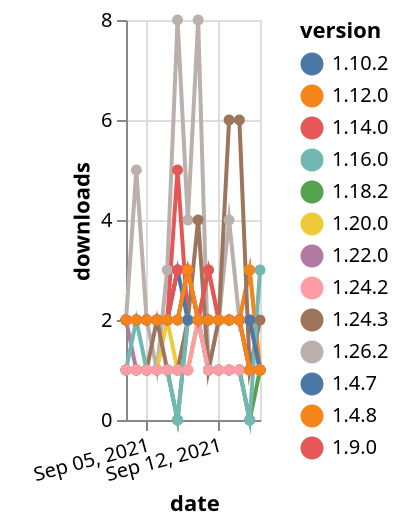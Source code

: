 {"$schema": "https://vega.github.io/schema/vega-lite/v5.json", "description": "A simple bar chart with embedded data.", "data": {"values": [{"date": "2021-09-03", "total": 206, "delta": 2, "version": "1.26.2"}, {"date": "2021-09-04", "total": 211, "delta": 5, "version": "1.26.2"}, {"date": "2021-09-05", "total": 213, "delta": 2, "version": "1.26.2"}, {"date": "2021-09-06", "total": 214, "delta": 1, "version": "1.26.2"}, {"date": "2021-09-07", "total": 217, "delta": 3, "version": "1.26.2"}, {"date": "2021-09-08", "total": 225, "delta": 8, "version": "1.26.2"}, {"date": "2021-09-09", "total": 229, "delta": 4, "version": "1.26.2"}, {"date": "2021-09-10", "total": 237, "delta": 8, "version": "1.26.2"}, {"date": "2021-09-11", "total": 238, "delta": 1, "version": "1.26.2"}, {"date": "2021-09-12", "total": 240, "delta": 2, "version": "1.26.2"}, {"date": "2021-09-13", "total": 244, "delta": 4, "version": "1.26.2"}, {"date": "2021-09-14", "total": 246, "delta": 2, "version": "1.26.2"}, {"date": "2021-09-15", "total": 249, "delta": 3, "version": "1.26.2"}, {"date": "2021-09-16", "total": 250, "delta": 1, "version": "1.26.2"}, {"date": "2021-09-03", "total": 2613, "delta": 2, "version": "1.10.2"}, {"date": "2021-09-04", "total": 2615, "delta": 2, "version": "1.10.2"}, {"date": "2021-09-05", "total": 2617, "delta": 2, "version": "1.10.2"}, {"date": "2021-09-06", "total": 2619, "delta": 2, "version": "1.10.2"}, {"date": "2021-09-07", "total": 2621, "delta": 2, "version": "1.10.2"}, {"date": "2021-09-08", "total": 2623, "delta": 2, "version": "1.10.2"}, {"date": "2021-09-09", "total": 2626, "delta": 3, "version": "1.10.2"}, {"date": "2021-09-10", "total": 2628, "delta": 2, "version": "1.10.2"}, {"date": "2021-09-11", "total": 2630, "delta": 2, "version": "1.10.2"}, {"date": "2021-09-12", "total": 2632, "delta": 2, "version": "1.10.2"}, {"date": "2021-09-13", "total": 2634, "delta": 2, "version": "1.10.2"}, {"date": "2021-09-14", "total": 2636, "delta": 2, "version": "1.10.2"}, {"date": "2021-09-15", "total": 2637, "delta": 1, "version": "1.10.2"}, {"date": "2021-09-16", "total": 2638, "delta": 1, "version": "1.10.2"}, {"date": "2021-09-03", "total": 3242, "delta": 2, "version": "1.4.8"}, {"date": "2021-09-04", "total": 3244, "delta": 2, "version": "1.4.8"}, {"date": "2021-09-05", "total": 3246, "delta": 2, "version": "1.4.8"}, {"date": "2021-09-06", "total": 3248, "delta": 2, "version": "1.4.8"}, {"date": "2021-09-07", "total": 3250, "delta": 2, "version": "1.4.8"}, {"date": "2021-09-08", "total": 3253, "delta": 3, "version": "1.4.8"}, {"date": "2021-09-09", "total": 3256, "delta": 3, "version": "1.4.8"}, {"date": "2021-09-10", "total": 3258, "delta": 2, "version": "1.4.8"}, {"date": "2021-09-11", "total": 3261, "delta": 3, "version": "1.4.8"}, {"date": "2021-09-12", "total": 3263, "delta": 2, "version": "1.4.8"}, {"date": "2021-09-13", "total": 3265, "delta": 2, "version": "1.4.8"}, {"date": "2021-09-14", "total": 3267, "delta": 2, "version": "1.4.8"}, {"date": "2021-09-15", "total": 3270, "delta": 3, "version": "1.4.8"}, {"date": "2021-09-16", "total": 3271, "delta": 1, "version": "1.4.8"}, {"date": "2021-09-03", "total": 315, "delta": 2, "version": "1.22.0"}, {"date": "2021-09-04", "total": 316, "delta": 1, "version": "1.22.0"}, {"date": "2021-09-05", "total": 317, "delta": 1, "version": "1.22.0"}, {"date": "2021-09-06", "total": 318, "delta": 1, "version": "1.22.0"}, {"date": "2021-09-07", "total": 319, "delta": 1, "version": "1.22.0"}, {"date": "2021-09-08", "total": 320, "delta": 1, "version": "1.22.0"}, {"date": "2021-09-09", "total": 321, "delta": 1, "version": "1.22.0"}, {"date": "2021-09-10", "total": 323, "delta": 2, "version": "1.22.0"}, {"date": "2021-09-11", "total": 324, "delta": 1, "version": "1.22.0"}, {"date": "2021-09-12", "total": 325, "delta": 1, "version": "1.22.0"}, {"date": "2021-09-13", "total": 326, "delta": 1, "version": "1.22.0"}, {"date": "2021-09-14", "total": 327, "delta": 1, "version": "1.22.0"}, {"date": "2021-09-15", "total": 328, "delta": 1, "version": "1.22.0"}, {"date": "2021-09-16", "total": 329, "delta": 1, "version": "1.22.0"}, {"date": "2021-09-03", "total": 297, "delta": 1, "version": "1.18.2"}, {"date": "2021-09-04", "total": 298, "delta": 1, "version": "1.18.2"}, {"date": "2021-09-05", "total": 299, "delta": 1, "version": "1.18.2"}, {"date": "2021-09-06", "total": 300, "delta": 1, "version": "1.18.2"}, {"date": "2021-09-07", "total": 301, "delta": 1, "version": "1.18.2"}, {"date": "2021-09-08", "total": 301, "delta": 0, "version": "1.18.2"}, {"date": "2021-09-09", "total": 303, "delta": 2, "version": "1.18.2"}, {"date": "2021-09-10", "total": 305, "delta": 2, "version": "1.18.2"}, {"date": "2021-09-11", "total": 306, "delta": 1, "version": "1.18.2"}, {"date": "2021-09-12", "total": 307, "delta": 1, "version": "1.18.2"}, {"date": "2021-09-13", "total": 308, "delta": 1, "version": "1.18.2"}, {"date": "2021-09-14", "total": 309, "delta": 1, "version": "1.18.2"}, {"date": "2021-09-15", "total": 309, "delta": 0, "version": "1.18.2"}, {"date": "2021-09-16", "total": 310, "delta": 1, "version": "1.18.2"}, {"date": "2021-09-03", "total": 3878, "delta": 2, "version": "1.9.0"}, {"date": "2021-09-04", "total": 3880, "delta": 2, "version": "1.9.0"}, {"date": "2021-09-05", "total": 3882, "delta": 2, "version": "1.9.0"}, {"date": "2021-09-06", "total": 3884, "delta": 2, "version": "1.9.0"}, {"date": "2021-09-07", "total": 3886, "delta": 2, "version": "1.9.0"}, {"date": "2021-09-08", "total": 3891, "delta": 5, "version": "1.9.0"}, {"date": "2021-09-09", "total": 3893, "delta": 2, "version": "1.9.0"}, {"date": "2021-09-10", "total": 3895, "delta": 2, "version": "1.9.0"}, {"date": "2021-09-11", "total": 3897, "delta": 2, "version": "1.9.0"}, {"date": "2021-09-12", "total": 3899, "delta": 2, "version": "1.9.0"}, {"date": "2021-09-13", "total": 3901, "delta": 2, "version": "1.9.0"}, {"date": "2021-09-14", "total": 3903, "delta": 2, "version": "1.9.0"}, {"date": "2021-09-15", "total": 3905, "delta": 2, "version": "1.9.0"}, {"date": "2021-09-16", "total": 3906, "delta": 1, "version": "1.9.0"}, {"date": "2021-09-03", "total": 435, "delta": 1, "version": "1.20.0"}, {"date": "2021-09-04", "total": 436, "delta": 1, "version": "1.20.0"}, {"date": "2021-09-05", "total": 437, "delta": 1, "version": "1.20.0"}, {"date": "2021-09-06", "total": 438, "delta": 1, "version": "1.20.0"}, {"date": "2021-09-07", "total": 440, "delta": 2, "version": "1.20.0"}, {"date": "2021-09-08", "total": 441, "delta": 1, "version": "1.20.0"}, {"date": "2021-09-09", "total": 442, "delta": 1, "version": "1.20.0"}, {"date": "2021-09-10", "total": 444, "delta": 2, "version": "1.20.0"}, {"date": "2021-09-11", "total": 445, "delta": 1, "version": "1.20.0"}, {"date": "2021-09-12", "total": 446, "delta": 1, "version": "1.20.0"}, {"date": "2021-09-13", "total": 447, "delta": 1, "version": "1.20.0"}, {"date": "2021-09-14", "total": 448, "delta": 1, "version": "1.20.0"}, {"date": "2021-09-15", "total": 449, "delta": 1, "version": "1.20.0"}, {"date": "2021-09-16", "total": 450, "delta": 1, "version": "1.20.0"}, {"date": "2021-09-03", "total": 284, "delta": 1, "version": "1.24.3"}, {"date": "2021-09-04", "total": 285, "delta": 1, "version": "1.24.3"}, {"date": "2021-09-05", "total": 286, "delta": 1, "version": "1.24.3"}, {"date": "2021-09-06", "total": 288, "delta": 2, "version": "1.24.3"}, {"date": "2021-09-07", "total": 289, "delta": 1, "version": "1.24.3"}, {"date": "2021-09-08", "total": 290, "delta": 1, "version": "1.24.3"}, {"date": "2021-09-09", "total": 292, "delta": 2, "version": "1.24.3"}, {"date": "2021-09-10", "total": 296, "delta": 4, "version": "1.24.3"}, {"date": "2021-09-11", "total": 297, "delta": 1, "version": "1.24.3"}, {"date": "2021-09-12", "total": 299, "delta": 2, "version": "1.24.3"}, {"date": "2021-09-13", "total": 305, "delta": 6, "version": "1.24.3"}, {"date": "2021-09-14", "total": 311, "delta": 6, "version": "1.24.3"}, {"date": "2021-09-15", "total": 312, "delta": 1, "version": "1.24.3"}, {"date": "2021-09-16", "total": 314, "delta": 2, "version": "1.24.3"}, {"date": "2021-09-03", "total": 968, "delta": 1, "version": "1.16.0"}, {"date": "2021-09-04", "total": 970, "delta": 2, "version": "1.16.0"}, {"date": "2021-09-05", "total": 971, "delta": 1, "version": "1.16.0"}, {"date": "2021-09-06", "total": 972, "delta": 1, "version": "1.16.0"}, {"date": "2021-09-07", "total": 973, "delta": 1, "version": "1.16.0"}, {"date": "2021-09-08", "total": 973, "delta": 0, "version": "1.16.0"}, {"date": "2021-09-09", "total": 975, "delta": 2, "version": "1.16.0"}, {"date": "2021-09-10", "total": 977, "delta": 2, "version": "1.16.0"}, {"date": "2021-09-11", "total": 978, "delta": 1, "version": "1.16.0"}, {"date": "2021-09-12", "total": 979, "delta": 1, "version": "1.16.0"}, {"date": "2021-09-13", "total": 980, "delta": 1, "version": "1.16.0"}, {"date": "2021-09-14", "total": 981, "delta": 1, "version": "1.16.0"}, {"date": "2021-09-15", "total": 981, "delta": 0, "version": "1.16.0"}, {"date": "2021-09-16", "total": 984, "delta": 3, "version": "1.16.0"}, {"date": "2021-09-03", "total": 2618, "delta": 2, "version": "1.4.7"}, {"date": "2021-09-04", "total": 2620, "delta": 2, "version": "1.4.7"}, {"date": "2021-09-05", "total": 2622, "delta": 2, "version": "1.4.7"}, {"date": "2021-09-06", "total": 2624, "delta": 2, "version": "1.4.7"}, {"date": "2021-09-07", "total": 2626, "delta": 2, "version": "1.4.7"}, {"date": "2021-09-08", "total": 2629, "delta": 3, "version": "1.4.7"}, {"date": "2021-09-09", "total": 2631, "delta": 2, "version": "1.4.7"}, {"date": "2021-09-10", "total": 2633, "delta": 2, "version": "1.4.7"}, {"date": "2021-09-11", "total": 2635, "delta": 2, "version": "1.4.7"}, {"date": "2021-09-12", "total": 2637, "delta": 2, "version": "1.4.7"}, {"date": "2021-09-13", "total": 2639, "delta": 2, "version": "1.4.7"}, {"date": "2021-09-14", "total": 2641, "delta": 2, "version": "1.4.7"}, {"date": "2021-09-15", "total": 2643, "delta": 2, "version": "1.4.7"}, {"date": "2021-09-16", "total": 2644, "delta": 1, "version": "1.4.7"}, {"date": "2021-09-03", "total": 309, "delta": 1, "version": "1.24.2"}, {"date": "2021-09-04", "total": 310, "delta": 1, "version": "1.24.2"}, {"date": "2021-09-05", "total": 311, "delta": 1, "version": "1.24.2"}, {"date": "2021-09-06", "total": 312, "delta": 1, "version": "1.24.2"}, {"date": "2021-09-07", "total": 313, "delta": 1, "version": "1.24.2"}, {"date": "2021-09-08", "total": 314, "delta": 1, "version": "1.24.2"}, {"date": "2021-09-09", "total": 315, "delta": 1, "version": "1.24.2"}, {"date": "2021-09-10", "total": 317, "delta": 2, "version": "1.24.2"}, {"date": "2021-09-11", "total": 318, "delta": 1, "version": "1.24.2"}, {"date": "2021-09-12", "total": 319, "delta": 1, "version": "1.24.2"}, {"date": "2021-09-13", "total": 320, "delta": 1, "version": "1.24.2"}, {"date": "2021-09-14", "total": 321, "delta": 1, "version": "1.24.2"}, {"date": "2021-09-15", "total": 322, "delta": 1, "version": "1.24.2"}, {"date": "2021-09-16", "total": 323, "delta": 1, "version": "1.24.2"}, {"date": "2021-09-03", "total": 2659, "delta": 2, "version": "1.14.0"}, {"date": "2021-09-04", "total": 2661, "delta": 2, "version": "1.14.0"}, {"date": "2021-09-05", "total": 2663, "delta": 2, "version": "1.14.0"}, {"date": "2021-09-06", "total": 2665, "delta": 2, "version": "1.14.0"}, {"date": "2021-09-07", "total": 2667, "delta": 2, "version": "1.14.0"}, {"date": "2021-09-08", "total": 2670, "delta": 3, "version": "1.14.0"}, {"date": "2021-09-09", "total": 2673, "delta": 3, "version": "1.14.0"}, {"date": "2021-09-10", "total": 2675, "delta": 2, "version": "1.14.0"}, {"date": "2021-09-11", "total": 2678, "delta": 3, "version": "1.14.0"}, {"date": "2021-09-12", "total": 2680, "delta": 2, "version": "1.14.0"}, {"date": "2021-09-13", "total": 2682, "delta": 2, "version": "1.14.0"}, {"date": "2021-09-14", "total": 2684, "delta": 2, "version": "1.14.0"}, {"date": "2021-09-15", "total": 2685, "delta": 1, "version": "1.14.0"}, {"date": "2021-09-16", "total": 2686, "delta": 1, "version": "1.14.0"}, {"date": "2021-09-03", "total": 4050, "delta": 2, "version": "1.12.0"}, {"date": "2021-09-04", "total": 4052, "delta": 2, "version": "1.12.0"}, {"date": "2021-09-05", "total": 4054, "delta": 2, "version": "1.12.0"}, {"date": "2021-09-06", "total": 4056, "delta": 2, "version": "1.12.0"}, {"date": "2021-09-07", "total": 4058, "delta": 2, "version": "1.12.0"}, {"date": "2021-09-08", "total": 4060, "delta": 2, "version": "1.12.0"}, {"date": "2021-09-09", "total": 4063, "delta": 3, "version": "1.12.0"}, {"date": "2021-09-10", "total": 4065, "delta": 2, "version": "1.12.0"}, {"date": "2021-09-11", "total": 4067, "delta": 2, "version": "1.12.0"}, {"date": "2021-09-12", "total": 4069, "delta": 2, "version": "1.12.0"}, {"date": "2021-09-13", "total": 4071, "delta": 2, "version": "1.12.0"}, {"date": "2021-09-14", "total": 4073, "delta": 2, "version": "1.12.0"}, {"date": "2021-09-15", "total": 4074, "delta": 1, "version": "1.12.0"}, {"date": "2021-09-16", "total": 4075, "delta": 1, "version": "1.12.0"}]}, "width": "container", "mark": {"type": "line", "point": {"filled": true}}, "encoding": {"x": {"field": "date", "type": "temporal", "timeUnit": "yearmonthdate", "title": "date", "axis": {"labelAngle": -15}}, "y": {"field": "delta", "type": "quantitative", "title": "downloads"}, "color": {"field": "version", "type": "nominal"}, "tooltip": {"field": "delta"}}}